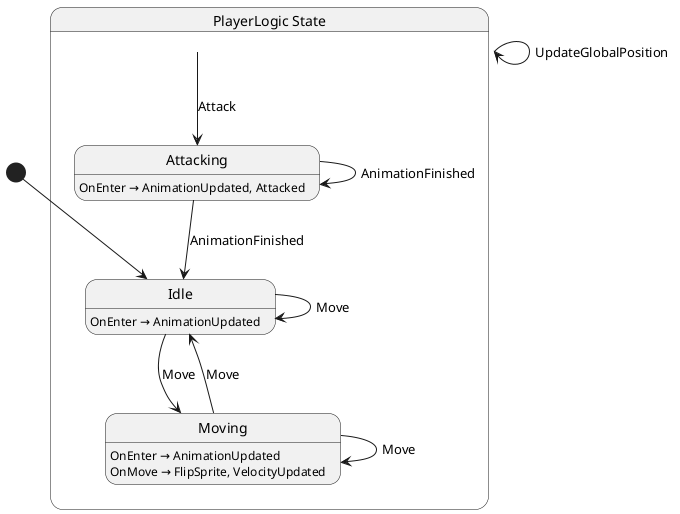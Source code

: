 @startuml PlayerLogic
state "PlayerLogic State" as Nevergreen_PlayerLogic_State {
  state "Attacking" as Nevergreen_PlayerLogic_State_Attacking
  state "Idle" as Nevergreen_PlayerLogic_State_Idle
  state "Moving" as Nevergreen_PlayerLogic_State_Moving
}

Nevergreen_PlayerLogic_State --> Nevergreen_PlayerLogic_State : UpdateGlobalPosition
Nevergreen_PlayerLogic_State --> Nevergreen_PlayerLogic_State_Attacking : Attack
Nevergreen_PlayerLogic_State_Attacking --> Nevergreen_PlayerLogic_State_Attacking : AnimationFinished
Nevergreen_PlayerLogic_State_Attacking --> Nevergreen_PlayerLogic_State_Idle : AnimationFinished
Nevergreen_PlayerLogic_State_Idle --> Nevergreen_PlayerLogic_State_Idle : Move
Nevergreen_PlayerLogic_State_Idle --> Nevergreen_PlayerLogic_State_Moving : Move
Nevergreen_PlayerLogic_State_Moving --> Nevergreen_PlayerLogic_State_Idle : Move
Nevergreen_PlayerLogic_State_Moving --> Nevergreen_PlayerLogic_State_Moving : Move

Nevergreen_PlayerLogic_State_Attacking : OnEnter → AnimationUpdated, Attacked
Nevergreen_PlayerLogic_State_Idle : OnEnter → AnimationUpdated
Nevergreen_PlayerLogic_State_Moving : OnEnter → AnimationUpdated
Nevergreen_PlayerLogic_State_Moving : OnMove → FlipSprite, VelocityUpdated

[*] --> Nevergreen_PlayerLogic_State_Idle
@enduml